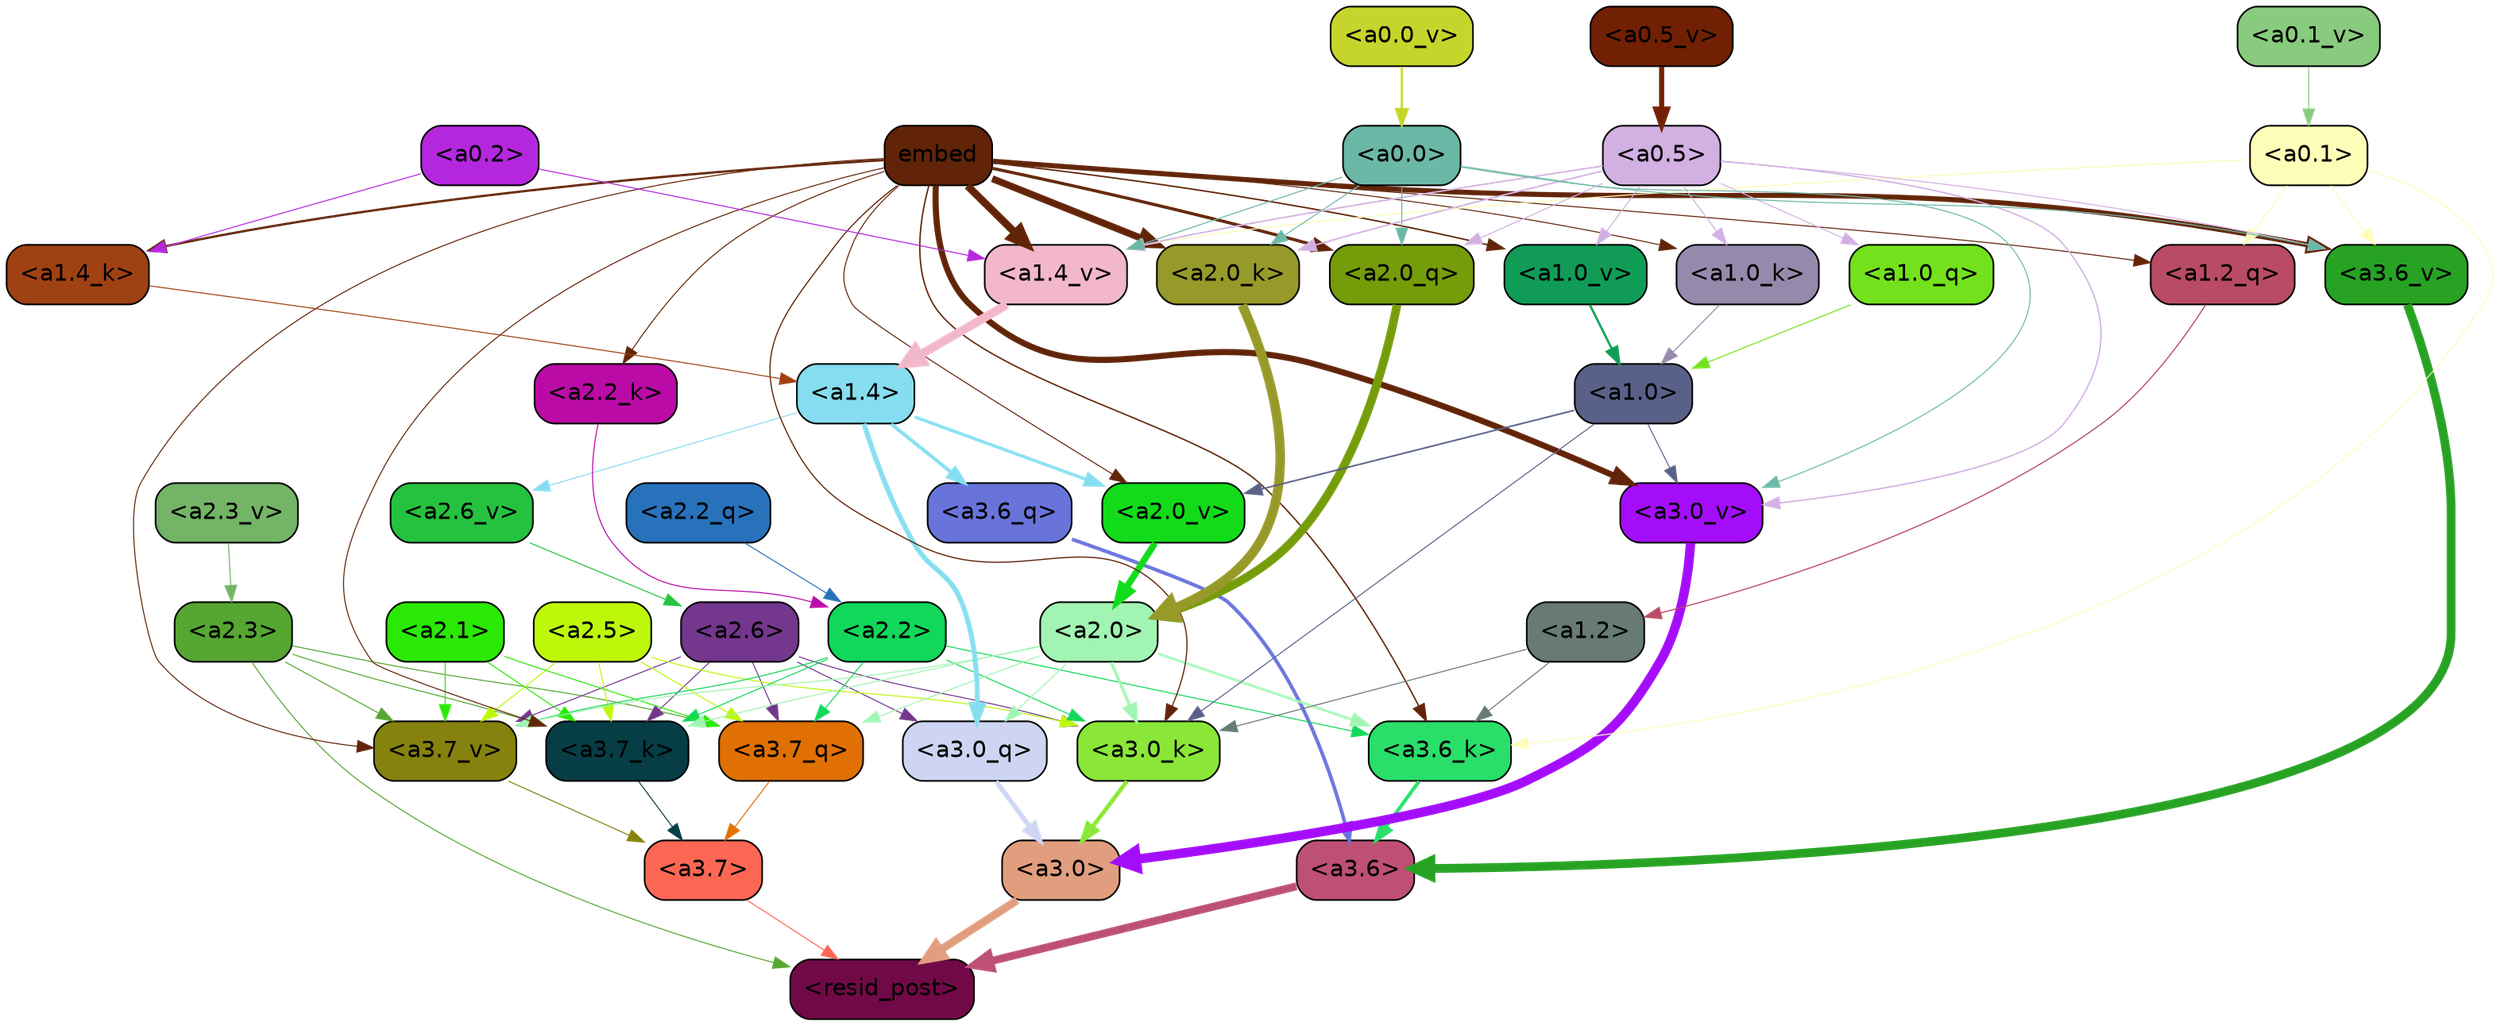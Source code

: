 strict digraph "" {
	graph [bgcolor=transparent,
		layout=dot,
		overlap=false,
		splines=true
	];
	"<a3.7>"	[color=black,
		fillcolor="#fc6754",
		fontname=Helvetica,
		shape=box,
		style="filled, rounded"];
	"<resid_post>"	[color=black,
		fillcolor="#720947",
		fontname=Helvetica,
		shape=box,
		style="filled, rounded"];
	"<a3.7>" -> "<resid_post>"	[color="#fc6754",
		penwidth=0.6];
	"<a3.6>"	[color=black,
		fillcolor="#bd5074",
		fontname=Helvetica,
		shape=box,
		style="filled, rounded"];
	"<a3.6>" -> "<resid_post>"	[color="#bd5074",
		penwidth=4.752790808677673];
	"<a3.0>"	[color=black,
		fillcolor="#e19e7e",
		fontname=Helvetica,
		shape=box,
		style="filled, rounded"];
	"<a3.0>" -> "<resid_post>"	[color="#e19e7e",
		penwidth=4.897669434547424];
	"<a2.3>"	[color=black,
		fillcolor="#56a632",
		fontname=Helvetica,
		shape=box,
		style="filled, rounded"];
	"<a2.3>" -> "<resid_post>"	[color="#56a632",
		penwidth=0.6];
	"<a3.7_q>"	[color=black,
		fillcolor="#e07003",
		fontname=Helvetica,
		shape=box,
		style="filled, rounded"];
	"<a2.3>" -> "<a3.7_q>"	[color="#56a632",
		penwidth=0.6];
	"<a3.7_k>"	[color=black,
		fillcolor="#073d45",
		fontname=Helvetica,
		shape=box,
		style="filled, rounded"];
	"<a2.3>" -> "<a3.7_k>"	[color="#56a632",
		penwidth=0.6];
	"<a3.7_v>"	[color=black,
		fillcolor="#85820e",
		fontname=Helvetica,
		shape=box,
		style="filled, rounded"];
	"<a2.3>" -> "<a3.7_v>"	[color="#56a632",
		penwidth=0.6];
	"<a3.7_q>" -> "<a3.7>"	[color="#e07003",
		penwidth=0.6];
	"<a3.6_q>"	[color=black,
		fillcolor="#6974db",
		fontname=Helvetica,
		shape=box,
		style="filled, rounded"];
	"<a3.6_q>" -> "<a3.6>"	[color="#6974db",
		penwidth=2.160832464694977];
	"<a3.0_q>"	[color=black,
		fillcolor="#cdd5f3",
		fontname=Helvetica,
		shape=box,
		style="filled, rounded"];
	"<a3.0_q>" -> "<a3.0>"	[color="#cdd5f3",
		penwidth=2.870753765106201];
	"<a3.7_k>" -> "<a3.7>"	[color="#073d45",
		penwidth=0.6];
	"<a3.6_k>"	[color=black,
		fillcolor="#2ade6a",
		fontname=Helvetica,
		shape=box,
		style="filled, rounded"];
	"<a3.6_k>" -> "<a3.6>"	[color="#2ade6a",
		penwidth=2.13908451795578];
	"<a3.0_k>"	[color=black,
		fillcolor="#8ae738",
		fontname=Helvetica,
		shape=box,
		style="filled, rounded"];
	"<a3.0_k>" -> "<a3.0>"	[color="#8ae738",
		penwidth=2.520303964614868];
	"<a3.7_v>" -> "<a3.7>"	[color="#85820e",
		penwidth=0.6];
	"<a3.6_v>"	[color=black,
		fillcolor="#27a223",
		fontname=Helvetica,
		shape=box,
		style="filled, rounded"];
	"<a3.6_v>" -> "<a3.6>"	[color="#27a223",
		penwidth=5.297133803367615];
	"<a3.0_v>"	[color=black,
		fillcolor="#a40df9",
		fontname=Helvetica,
		shape=box,
		style="filled, rounded"];
	"<a3.0_v>" -> "<a3.0>"	[color="#a40df9",
		penwidth=5.680712580680847];
	"<a2.6>"	[color=black,
		fillcolor="#73378d",
		fontname=Helvetica,
		shape=box,
		style="filled, rounded"];
	"<a2.6>" -> "<a3.7_q>"	[color="#73378d",
		penwidth=0.6];
	"<a2.6>" -> "<a3.0_q>"	[color="#73378d",
		penwidth=0.6];
	"<a2.6>" -> "<a3.7_k>"	[color="#73378d",
		penwidth=0.6];
	"<a2.6>" -> "<a3.0_k>"	[color="#73378d",
		penwidth=0.6];
	"<a2.6>" -> "<a3.7_v>"	[color="#73378d",
		penwidth=0.6];
	"<a2.5>"	[color=black,
		fillcolor="#bdf80b",
		fontname=Helvetica,
		shape=box,
		style="filled, rounded"];
	"<a2.5>" -> "<a3.7_q>"	[color="#bdf80b",
		penwidth=0.6];
	"<a2.5>" -> "<a3.7_k>"	[color="#bdf80b",
		penwidth=0.6];
	"<a2.5>" -> "<a3.0_k>"	[color="#bdf80b",
		penwidth=0.6];
	"<a2.5>" -> "<a3.7_v>"	[color="#bdf80b",
		penwidth=0.6];
	"<a2.2>"	[color=black,
		fillcolor="#11d85a",
		fontname=Helvetica,
		shape=box,
		style="filled, rounded"];
	"<a2.2>" -> "<a3.7_q>"	[color="#11d85a",
		penwidth=0.6];
	"<a2.2>" -> "<a3.7_k>"	[color="#11d85a",
		penwidth=0.6];
	"<a2.2>" -> "<a3.6_k>"	[color="#11d85a",
		penwidth=0.6];
	"<a2.2>" -> "<a3.0_k>"	[color="#11d85a",
		penwidth=0.6];
	"<a2.2>" -> "<a3.7_v>"	[color="#11d85a",
		penwidth=0.6];
	"<a2.1>"	[color=black,
		fillcolor="#2ae905",
		fontname=Helvetica,
		shape=box,
		style="filled, rounded"];
	"<a2.1>" -> "<a3.7_q>"	[color="#2ae905",
		penwidth=0.6];
	"<a2.1>" -> "<a3.7_k>"	[color="#2ae905",
		penwidth=0.6];
	"<a2.1>" -> "<a3.7_v>"	[color="#2ae905",
		penwidth=0.6];
	"<a2.0>"	[color=black,
		fillcolor="#a1f4b2",
		fontname=Helvetica,
		shape=box,
		style="filled, rounded"];
	"<a2.0>" -> "<a3.7_q>"	[color="#a1f4b2",
		penwidth=0.6];
	"<a2.0>" -> "<a3.0_q>"	[color="#a1f4b2",
		penwidth=0.6];
	"<a2.0>" -> "<a3.7_k>"	[color="#a1f4b2",
		penwidth=0.6];
	"<a2.0>" -> "<a3.6_k>"	[color="#a1f4b2",
		penwidth=1.4811622872948647];
	"<a2.0>" -> "<a3.0_k>"	[color="#a1f4b2",
		penwidth=1.8632715698331594];
	"<a2.0>" -> "<a3.7_v>"	[color="#a1f4b2",
		penwidth=0.6];
	"<a1.4>"	[color=black,
		fillcolor="#86ddef",
		fontname=Helvetica,
		shape=box,
		style="filled, rounded"];
	"<a1.4>" -> "<a3.6_q>"	[color="#86ddef",
		penwidth=2.1468575447797775];
	"<a1.4>" -> "<a3.0_q>"	[color="#86ddef",
		penwidth=3.0006065368652344];
	"<a2.6_v>"	[color=black,
		fillcolor="#25c23f",
		fontname=Helvetica,
		shape=box,
		style="filled, rounded"];
	"<a1.4>" -> "<a2.6_v>"	[color="#86ddef",
		penwidth=0.6];
	"<a2.0_v>"	[color=black,
		fillcolor="#12dc1a",
		fontname=Helvetica,
		shape=box,
		style="filled, rounded"];
	"<a1.4>" -> "<a2.0_v>"	[color="#86ddef",
		penwidth=1.8759949803352356];
	embed	[color=black,
		fillcolor="#612408",
		fontname=Helvetica,
		shape=box,
		style="filled, rounded"];
	embed -> "<a3.7_k>"	[color="#612408",
		penwidth=0.6];
	embed -> "<a3.6_k>"	[color="#612408",
		penwidth=0.8410270567983389];
	embed -> "<a3.0_k>"	[color="#612408",
		penwidth=0.691851794719696];
	embed -> "<a3.7_v>"	[color="#612408",
		penwidth=0.6];
	embed -> "<a3.6_v>"	[color="#612408",
		penwidth=3.0758190751075745];
	embed -> "<a3.0_v>"	[color="#612408",
		penwidth=3.6927278637886047];
	"<a2.0_q>"	[color=black,
		fillcolor="#759c09",
		fontname=Helvetica,
		shape=box,
		style="filled, rounded"];
	embed -> "<a2.0_q>"	[color="#612408",
		penwidth=1.8617419600486755];
	"<a2.2_k>"	[color=black,
		fillcolor="#bb0ba7",
		fontname=Helvetica,
		shape=box,
		style="filled, rounded"];
	embed -> "<a2.2_k>"	[color="#612408",
		penwidth=0.6];
	"<a2.0_k>"	[color=black,
		fillcolor="#979a29",
		fontname=Helvetica,
		shape=box,
		style="filled, rounded"];
	embed -> "<a2.0_k>"	[color="#612408",
		penwidth=4.189224064350128];
	embed -> "<a2.0_v>"	[color="#612408",
		penwidth=0.6];
	"<a1.2_q>"	[color=black,
		fillcolor="#ba4b64",
		fontname=Helvetica,
		shape=box,
		style="filled, rounded"];
	embed -> "<a1.2_q>"	[color="#612408",
		penwidth=0.603080153465271];
	"<a1.4_k>"	[color=black,
		fillcolor="#a04113",
		fontname=Helvetica,
		shape=box,
		style="filled, rounded"];
	embed -> "<a1.4_k>"	[color="#612408",
		penwidth=1.3883130550384521];
	"<a1.0_k>"	[color=black,
		fillcolor="#958aab",
		fontname=Helvetica,
		shape=box,
		style="filled, rounded"];
	embed -> "<a1.0_k>"	[color="#612408",
		penwidth=0.6];
	"<a1.4_v>"	[color=black,
		fillcolor="#f3b7ca",
		fontname=Helvetica,
		shape=box,
		style="filled, rounded"];
	embed -> "<a1.4_v>"	[color="#612408",
		penwidth=4.585226953029633];
	"<a1.0_v>"	[color=black,
		fillcolor="#109c57",
		fontname=Helvetica,
		shape=box,
		style="filled, rounded"];
	embed -> "<a1.0_v>"	[color="#612408",
		penwidth=0.8794136047363281];
	"<a1.2>"	[color=black,
		fillcolor="#677a75",
		fontname=Helvetica,
		shape=box,
		style="filled, rounded"];
	"<a1.2>" -> "<a3.6_k>"	[color="#677a75",
		penwidth=0.6];
	"<a1.2>" -> "<a3.0_k>"	[color="#677a75",
		penwidth=0.6];
	"<a0.1>"	[color=black,
		fillcolor="#fefdb8",
		fontname=Helvetica,
		shape=box,
		style="filled, rounded"];
	"<a0.1>" -> "<a3.6_k>"	[color="#fefdb8",
		penwidth=0.6];
	"<a0.1>" -> "<a3.6_v>"	[color="#fefdb8",
		penwidth=0.6];
	"<a0.1>" -> "<a1.2_q>"	[color="#fefdb8",
		penwidth=0.6];
	"<a0.1>" -> "<a1.4_v>"	[color="#fefdb8",
		penwidth=0.6243228018283844];
	"<a1.0>"	[color=black,
		fillcolor="#5a6188",
		fontname=Helvetica,
		shape=box,
		style="filled, rounded"];
	"<a1.0>" -> "<a3.0_k>"	[color="#5a6188",
		penwidth=0.6];
	"<a1.0>" -> "<a3.0_v>"	[color="#5a6188",
		penwidth=0.6];
	"<a1.0>" -> "<a2.0_v>"	[color="#5a6188",
		penwidth=0.9620223194360733];
	"<a0.5>"	[color=black,
		fillcolor="#d2b0e2",
		fontname=Helvetica,
		shape=box,
		style="filled, rounded"];
	"<a0.5>" -> "<a3.6_v>"	[color="#d2b0e2",
		penwidth=0.6];
	"<a0.5>" -> "<a3.0_v>"	[color="#d2b0e2",
		penwidth=0.8028683364391327];
	"<a0.5>" -> "<a2.0_q>"	[color="#d2b0e2",
		penwidth=0.6];
	"<a0.5>" -> "<a2.0_k>"	[color="#d2b0e2",
		penwidth=0.9350990951061249];
	"<a1.0_q>"	[color=black,
		fillcolor="#73e21c",
		fontname=Helvetica,
		shape=box,
		style="filled, rounded"];
	"<a0.5>" -> "<a1.0_q>"	[color="#d2b0e2",
		penwidth=0.6];
	"<a0.5>" -> "<a1.0_k>"	[color="#d2b0e2",
		penwidth=0.6];
	"<a0.5>" -> "<a1.4_v>"	[color="#d2b0e2",
		penwidth=0.9007003456354141];
	"<a0.5>" -> "<a1.0_v>"	[color="#d2b0e2",
		penwidth=0.6];
	"<a0.0>"	[color=black,
		fillcolor="#6cb8a7",
		fontname=Helvetica,
		shape=box,
		style="filled, rounded"];
	"<a0.0>" -> "<a3.6_v>"	[color="#6cb8a7",
		penwidth=0.6];
	"<a0.0>" -> "<a3.0_v>"	[color="#6cb8a7",
		penwidth=0.6];
	"<a0.0>" -> "<a2.0_q>"	[color="#6cb8a7",
		penwidth=0.6];
	"<a0.0>" -> "<a2.0_k>"	[color="#6cb8a7",
		penwidth=0.6];
	"<a0.0>" -> "<a1.4_v>"	[color="#6cb8a7",
		penwidth=0.6];
	"<a2.2_q>"	[color=black,
		fillcolor="#2772bb",
		fontname=Helvetica,
		shape=box,
		style="filled, rounded"];
	"<a2.2_q>" -> "<a2.2>"	[color="#2772bb",
		penwidth=0.6];
	"<a2.0_q>" -> "<a2.0>"	[color="#759c09",
		penwidth=5.1847569942474365];
	"<a2.2_k>" -> "<a2.2>"	[color="#bb0ba7",
		penwidth=0.6149471998214722];
	"<a2.0_k>" -> "<a2.0>"	[color="#979a29",
		penwidth=5.773491740226746];
	"<a2.6_v>" -> "<a2.6>"	[color="#25c23f",
		penwidth=0.6];
	"<a2.3_v>"	[color=black,
		fillcolor="#73b467",
		fontname=Helvetica,
		shape=box,
		style="filled, rounded"];
	"<a2.3_v>" -> "<a2.3>"	[color="#73b467",
		penwidth=0.6];
	"<a2.0_v>" -> "<a2.0>"	[color="#12dc1a",
		penwidth=3.9731863737106323];
	"<a1.2_q>" -> "<a1.2>"	[color="#ba4b64",
		penwidth=0.6863181293010712];
	"<a1.0_q>" -> "<a1.0>"	[color="#73e21c",
		penwidth=0.6];
	"<a1.4_k>" -> "<a1.4>"	[color="#a04113",
		penwidth=0.6];
	"<a1.0_k>" -> "<a1.0>"	[color="#958aab",
		penwidth=0.6];
	"<a1.4_v>" -> "<a1.4>"	[color="#f3b7ca",
		penwidth=5.299546539783478];
	"<a1.0_v>" -> "<a1.0>"	[color="#109c57",
		penwidth=1.3690393567085266];
	"<a0.2>"	[color=black,
		fillcolor="#b527df",
		fontname=Helvetica,
		shape=box,
		style="filled, rounded"];
	"<a0.2>" -> "<a1.4_k>"	[color="#b527df",
		penwidth=0.6];
	"<a0.2>" -> "<a1.4_v>"	[color="#b527df",
		penwidth=0.6];
	"<a0.5_v>"	[color=black,
		fillcolor="#722003",
		fontname=Helvetica,
		shape=box,
		style="filled, rounded"];
	"<a0.5_v>" -> "<a0.5>"	[color="#722003",
		penwidth=3.087551772594452];
	"<a0.1_v>"	[color=black,
		fillcolor="#89cb7e",
		fontname=Helvetica,
		shape=box,
		style="filled, rounded"];
	"<a0.1_v>" -> "<a0.1>"	[color="#89cb7e",
		penwidth=0.6];
	"<a0.0_v>"	[color=black,
		fillcolor="#c6d52c",
		fontname=Helvetica,
		shape=box,
		style="filled, rounded"];
	"<a0.0_v>" -> "<a0.0>"	[color="#c6d52c",
		penwidth=1.3224871754646301];
}
